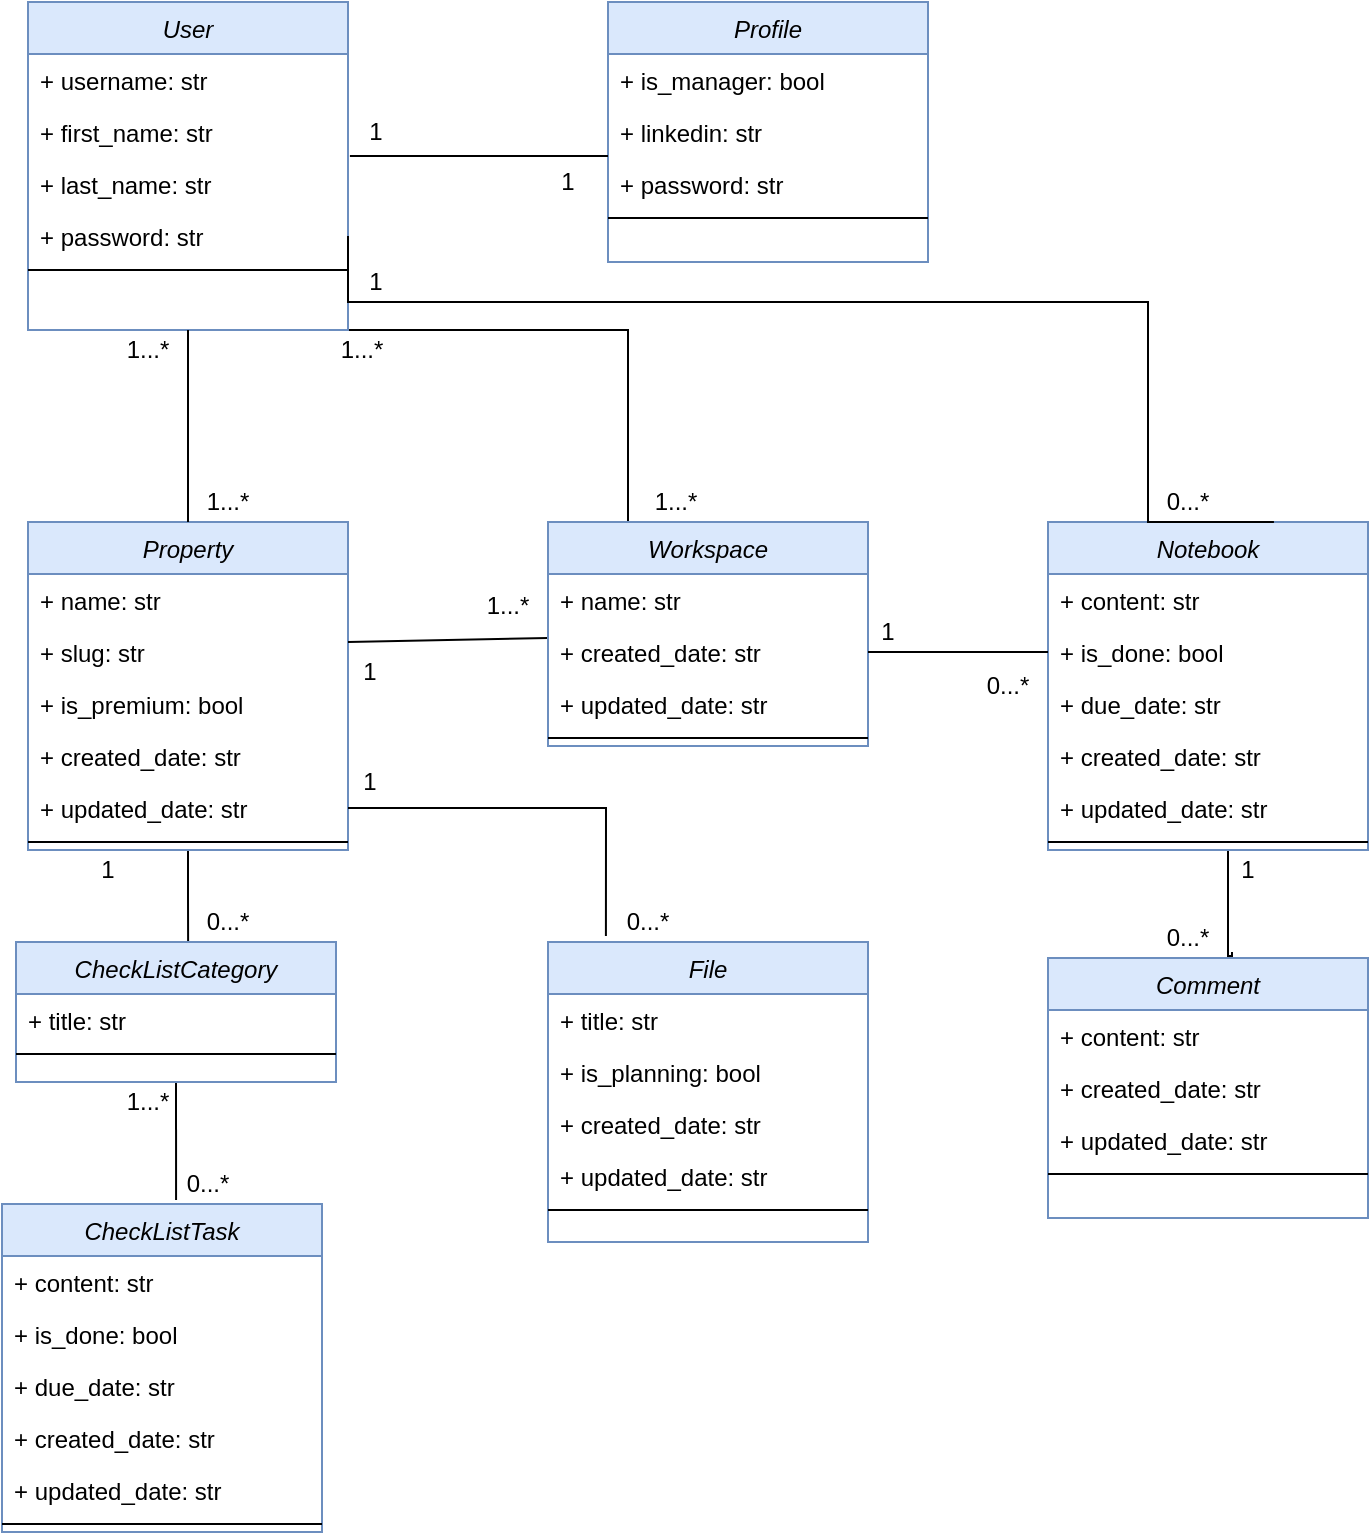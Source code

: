 <mxfile version="13.7.9" type="device"><diagram id="C5RBs43oDa-KdzZeNtuy" name="Page-1"><mxGraphModel dx="1469" dy="672" grid="1" gridSize="10" guides="1" tooltips="1" connect="1" arrows="1" fold="1" page="1" pageScale="1" pageWidth="827" pageHeight="1169" math="0" shadow="0"><root><mxCell id="WIyWlLk6GJQsqaUBKTNV-0"/><mxCell id="WIyWlLk6GJQsqaUBKTNV-1" parent="WIyWlLk6GJQsqaUBKTNV-0"/><mxCell id="NTs9siAENEjtwMD7bF7G-121" style="edgeStyle=orthogonalEdgeStyle;rounded=0;orthogonalLoop=1;jettySize=auto;html=1;exitX=1;exitY=1;exitDx=0;exitDy=0;entryX=0.25;entryY=0;entryDx=0;entryDy=0;endArrow=none;endFill=0;" edge="1" parent="WIyWlLk6GJQsqaUBKTNV-1" source="zkfFHV4jXpPFQw0GAbJ--0" target="NTs9siAENEjtwMD7bF7G-42"><mxGeometry relative="1" as="geometry"><Array as="points"><mxPoint x="370" y="244"/></Array></mxGeometry></mxCell><mxCell id="zkfFHV4jXpPFQw0GAbJ--0" value="User" style="swimlane;fontStyle=2;align=center;verticalAlign=top;childLayout=stackLayout;horizontal=1;startSize=26;horizontalStack=0;resizeParent=1;resizeLast=0;collapsible=1;marginBottom=0;rounded=0;shadow=0;strokeWidth=1;fillColor=#dae8fc;strokeColor=#6c8ebf;" parent="WIyWlLk6GJQsqaUBKTNV-1" vertex="1"><mxGeometry x="70" y="80" width="160" height="164" as="geometry"><mxRectangle x="230" y="140" width="160" height="26" as="alternateBounds"/></mxGeometry></mxCell><mxCell id="NTs9siAENEjtwMD7bF7G-25" value="+ username: str" style="text;align=left;verticalAlign=top;spacingLeft=4;spacingRight=4;overflow=hidden;rotatable=0;points=[[0,0.5],[1,0.5]];portConstraint=eastwest;" vertex="1" parent="zkfFHV4jXpPFQw0GAbJ--0"><mxGeometry y="26" width="160" height="26" as="geometry"/></mxCell><mxCell id="NTs9siAENEjtwMD7bF7G-26" value="+ first_name: str" style="text;align=left;verticalAlign=top;spacingLeft=4;spacingRight=4;overflow=hidden;rotatable=0;points=[[0,0.5],[1,0.5]];portConstraint=eastwest;" vertex="1" parent="zkfFHV4jXpPFQw0GAbJ--0"><mxGeometry y="52" width="160" height="26" as="geometry"/></mxCell><mxCell id="NTs9siAENEjtwMD7bF7G-27" value="+ last_name: str" style="text;align=left;verticalAlign=top;spacingLeft=4;spacingRight=4;overflow=hidden;rotatable=0;points=[[0,0.5],[1,0.5]];portConstraint=eastwest;" vertex="1" parent="zkfFHV4jXpPFQw0GAbJ--0"><mxGeometry y="78" width="160" height="26" as="geometry"/></mxCell><mxCell id="zkfFHV4jXpPFQw0GAbJ--1" value="+ password: str" style="text;align=left;verticalAlign=top;spacingLeft=4;spacingRight=4;overflow=hidden;rotatable=0;points=[[0,0.5],[1,0.5]];portConstraint=eastwest;" parent="zkfFHV4jXpPFQw0GAbJ--0" vertex="1"><mxGeometry y="104" width="160" height="26" as="geometry"/></mxCell><mxCell id="zkfFHV4jXpPFQw0GAbJ--4" value="" style="line;html=1;strokeWidth=1;align=left;verticalAlign=middle;spacingTop=-1;spacingLeft=3;spacingRight=3;rotatable=0;labelPosition=right;points=[];portConstraint=eastwest;" parent="zkfFHV4jXpPFQw0GAbJ--0" vertex="1"><mxGeometry y="130" width="160" height="8" as="geometry"/></mxCell><mxCell id="NTs9siAENEjtwMD7bF7G-28" value="Profile" style="swimlane;fontStyle=2;align=center;verticalAlign=top;childLayout=stackLayout;horizontal=1;startSize=26;horizontalStack=0;resizeParent=1;resizeLast=0;collapsible=1;marginBottom=0;rounded=0;shadow=0;strokeWidth=1;fillColor=#dae8fc;strokeColor=#6c8ebf;" vertex="1" parent="WIyWlLk6GJQsqaUBKTNV-1"><mxGeometry x="360" y="80" width="160" height="130" as="geometry"><mxRectangle x="320" y="80" width="160" height="26" as="alternateBounds"/></mxGeometry></mxCell><mxCell id="NTs9siAENEjtwMD7bF7G-29" value="+ is_manager: bool" style="text;align=left;verticalAlign=top;spacingLeft=4;spacingRight=4;overflow=hidden;rotatable=0;points=[[0,0.5],[1,0.5]];portConstraint=eastwest;" vertex="1" parent="NTs9siAENEjtwMD7bF7G-28"><mxGeometry y="26" width="160" height="26" as="geometry"/></mxCell><mxCell id="NTs9siAENEjtwMD7bF7G-30" value="+ linkedin: str" style="text;align=left;verticalAlign=top;spacingLeft=4;spacingRight=4;overflow=hidden;rotatable=0;points=[[0,0.5],[1,0.5]];portConstraint=eastwest;" vertex="1" parent="NTs9siAENEjtwMD7bF7G-28"><mxGeometry y="52" width="160" height="26" as="geometry"/></mxCell><mxCell id="NTs9siAENEjtwMD7bF7G-32" value="+ password: str" style="text;align=left;verticalAlign=top;spacingLeft=4;spacingRight=4;overflow=hidden;rotatable=0;points=[[0,0.5],[1,0.5]];portConstraint=eastwest;" vertex="1" parent="NTs9siAENEjtwMD7bF7G-28"><mxGeometry y="78" width="160" height="26" as="geometry"/></mxCell><mxCell id="NTs9siAENEjtwMD7bF7G-33" value="" style="line;html=1;strokeWidth=1;align=left;verticalAlign=middle;spacingTop=-1;spacingLeft=3;spacingRight=3;rotatable=0;labelPosition=right;points=[];portConstraint=eastwest;" vertex="1" parent="NTs9siAENEjtwMD7bF7G-28"><mxGeometry y="104" width="160" height="8" as="geometry"/></mxCell><mxCell id="NTs9siAENEjtwMD7bF7G-48" value="" style="endArrow=none;html=1;exitX=1.006;exitY=-0.038;exitDx=0;exitDy=0;exitPerimeter=0;entryX=0;entryY=-0.038;entryDx=0;entryDy=0;entryPerimeter=0;" edge="1" parent="WIyWlLk6GJQsqaUBKTNV-1" source="NTs9siAENEjtwMD7bF7G-27" target="NTs9siAENEjtwMD7bF7G-32"><mxGeometry width="50" height="50" relative="1" as="geometry"><mxPoint x="710" y="480" as="sourcePoint"/><mxPoint x="760" y="430" as="targetPoint"/></mxGeometry></mxCell><mxCell id="NTs9siAENEjtwMD7bF7G-49" value="1" style="text;html=1;strokeColor=none;fillColor=none;align=center;verticalAlign=middle;whiteSpace=wrap;rounded=0;" vertex="1" parent="WIyWlLk6GJQsqaUBKTNV-1"><mxGeometry x="320" y="160" width="40" height="20" as="geometry"/></mxCell><mxCell id="NTs9siAENEjtwMD7bF7G-50" value="1" style="text;html=1;strokeColor=none;fillColor=none;align=center;verticalAlign=middle;whiteSpace=wrap;rounded=0;" vertex="1" parent="WIyWlLk6GJQsqaUBKTNV-1"><mxGeometry x="224" y="135" width="40" height="20" as="geometry"/></mxCell><mxCell id="NTs9siAENEjtwMD7bF7G-107" style="edgeStyle=orthogonalEdgeStyle;rounded=0;orthogonalLoop=1;jettySize=auto;html=1;exitX=0.5;exitY=1;exitDx=0;exitDy=0;entryX=0.538;entryY=0.143;entryDx=0;entryDy=0;entryPerimeter=0;endArrow=none;endFill=0;" edge="1" parent="WIyWlLk6GJQsqaUBKTNV-1" source="NTs9siAENEjtwMD7bF7G-35" target="NTs9siAENEjtwMD7bF7G-90"><mxGeometry relative="1" as="geometry"/></mxCell><mxCell id="NTs9siAENEjtwMD7bF7G-35" value="Property" style="swimlane;fontStyle=2;align=center;verticalAlign=top;childLayout=stackLayout;horizontal=1;startSize=26;horizontalStack=0;resizeParent=1;resizeLast=0;collapsible=1;marginBottom=0;rounded=0;shadow=0;strokeWidth=1;fillColor=#dae8fc;strokeColor=#6c8ebf;" vertex="1" parent="WIyWlLk6GJQsqaUBKTNV-1"><mxGeometry x="70" y="340" width="160" height="164" as="geometry"><mxRectangle x="230" y="140" width="160" height="26" as="alternateBounds"/></mxGeometry></mxCell><mxCell id="NTs9siAENEjtwMD7bF7G-36" value="+ name: str" style="text;align=left;verticalAlign=top;spacingLeft=4;spacingRight=4;overflow=hidden;rotatable=0;points=[[0,0.5],[1,0.5]];portConstraint=eastwest;" vertex="1" parent="NTs9siAENEjtwMD7bF7G-35"><mxGeometry y="26" width="160" height="26" as="geometry"/></mxCell><mxCell id="NTs9siAENEjtwMD7bF7G-37" value="+ slug: str" style="text;align=left;verticalAlign=top;spacingLeft=4;spacingRight=4;overflow=hidden;rotatable=0;points=[[0,0.5],[1,0.5]];portConstraint=eastwest;" vertex="1" parent="NTs9siAENEjtwMD7bF7G-35"><mxGeometry y="52" width="160" height="26" as="geometry"/></mxCell><mxCell id="NTs9siAENEjtwMD7bF7G-38" value="+ is_premium: bool" style="text;align=left;verticalAlign=top;spacingLeft=4;spacingRight=4;overflow=hidden;rotatable=0;points=[[0,0.5],[1,0.5]];portConstraint=eastwest;" vertex="1" parent="NTs9siAENEjtwMD7bF7G-35"><mxGeometry y="78" width="160" height="26" as="geometry"/></mxCell><mxCell id="NTs9siAENEjtwMD7bF7G-66" value="+ created_date: str" style="text;align=left;verticalAlign=top;spacingLeft=4;spacingRight=4;overflow=hidden;rotatable=0;points=[[0,0.5],[1,0.5]];portConstraint=eastwest;" vertex="1" parent="NTs9siAENEjtwMD7bF7G-35"><mxGeometry y="104" width="160" height="26" as="geometry"/></mxCell><mxCell id="NTs9siAENEjtwMD7bF7G-65" value="+ updated_date: str" style="text;align=left;verticalAlign=top;spacingLeft=4;spacingRight=4;overflow=hidden;rotatable=0;points=[[0,0.5],[1,0.5]];portConstraint=eastwest;" vertex="1" parent="NTs9siAENEjtwMD7bF7G-35"><mxGeometry y="130" width="160" height="26" as="geometry"/></mxCell><mxCell id="NTs9siAENEjtwMD7bF7G-40" value="" style="line;html=1;strokeWidth=1;align=left;verticalAlign=middle;spacingTop=-1;spacingLeft=3;spacingRight=3;rotatable=0;labelPosition=right;points=[];portConstraint=eastwest;" vertex="1" parent="NTs9siAENEjtwMD7bF7G-35"><mxGeometry y="156" width="160" height="8" as="geometry"/></mxCell><mxCell id="NTs9siAENEjtwMD7bF7G-51" value="" style="endArrow=none;html=1;exitX=0.5;exitY=1;exitDx=0;exitDy=0;entryX=0.5;entryY=0;entryDx=0;entryDy=0;" edge="1" parent="WIyWlLk6GJQsqaUBKTNV-1" source="zkfFHV4jXpPFQw0GAbJ--0" target="NTs9siAENEjtwMD7bF7G-35"><mxGeometry width="50" height="50" relative="1" as="geometry"><mxPoint x="240.96" y="167.012" as="sourcePoint"/><mxPoint x="370" y="167.012" as="targetPoint"/></mxGeometry></mxCell><mxCell id="NTs9siAENEjtwMD7bF7G-52" value="1...*" style="text;html=1;strokeColor=none;fillColor=none;align=center;verticalAlign=middle;whiteSpace=wrap;rounded=0;" vertex="1" parent="WIyWlLk6GJQsqaUBKTNV-1"><mxGeometry x="150" y="320" width="40" height="20" as="geometry"/></mxCell><mxCell id="NTs9siAENEjtwMD7bF7G-53" value="1...*" style="text;html=1;strokeColor=none;fillColor=none;align=center;verticalAlign=middle;whiteSpace=wrap;rounded=0;" vertex="1" parent="WIyWlLk6GJQsqaUBKTNV-1"><mxGeometry x="110" y="244" width="40" height="20" as="geometry"/></mxCell><mxCell id="NTs9siAENEjtwMD7bF7G-54" value="" style="endArrow=none;html=1;exitX=1.006;exitY=-0.038;exitDx=0;exitDy=0;exitPerimeter=0;entryX=0;entryY=0.231;entryDx=0;entryDy=0;entryPerimeter=0;" edge="1" parent="WIyWlLk6GJQsqaUBKTNV-1" target="NTs9siAENEjtwMD7bF7G-67"><mxGeometry width="50" height="50" relative="1" as="geometry"><mxPoint x="230.0" y="400.002" as="sourcePoint"/><mxPoint x="360" y="400" as="targetPoint"/></mxGeometry></mxCell><mxCell id="NTs9siAENEjtwMD7bF7G-55" value="1...*" style="text;html=1;strokeColor=none;fillColor=none;align=center;verticalAlign=middle;whiteSpace=wrap;rounded=0;" vertex="1" parent="WIyWlLk6GJQsqaUBKTNV-1"><mxGeometry x="290" y="372" width="40" height="20" as="geometry"/></mxCell><mxCell id="NTs9siAENEjtwMD7bF7G-56" value="1" style="text;html=1;strokeColor=none;fillColor=none;align=center;verticalAlign=middle;whiteSpace=wrap;rounded=0;" vertex="1" parent="WIyWlLk6GJQsqaUBKTNV-1"><mxGeometry x="221" y="405" width="40" height="20" as="geometry"/></mxCell><mxCell id="NTs9siAENEjtwMD7bF7G-42" value="Workspace" style="swimlane;fontStyle=2;align=center;verticalAlign=top;childLayout=stackLayout;horizontal=1;startSize=26;horizontalStack=0;resizeParent=1;resizeLast=0;collapsible=1;marginBottom=0;rounded=0;shadow=0;strokeWidth=1;fillColor=#dae8fc;strokeColor=#6c8ebf;" vertex="1" parent="WIyWlLk6GJQsqaUBKTNV-1"><mxGeometry x="330" y="340" width="160" height="112" as="geometry"><mxRectangle x="230" y="140" width="160" height="26" as="alternateBounds"/></mxGeometry></mxCell><mxCell id="NTs9siAENEjtwMD7bF7G-43" value="+ name: str" style="text;align=left;verticalAlign=top;spacingLeft=4;spacingRight=4;overflow=hidden;rotatable=0;points=[[0,0.5],[1,0.5]];portConstraint=eastwest;" vertex="1" parent="NTs9siAENEjtwMD7bF7G-42"><mxGeometry y="26" width="160" height="26" as="geometry"/></mxCell><mxCell id="NTs9siAENEjtwMD7bF7G-67" value="+ created_date: str" style="text;align=left;verticalAlign=top;spacingLeft=4;spacingRight=4;overflow=hidden;rotatable=0;points=[[0,0.5],[1,0.5]];portConstraint=eastwest;" vertex="1" parent="NTs9siAENEjtwMD7bF7G-42"><mxGeometry y="52" width="160" height="26" as="geometry"/></mxCell><mxCell id="NTs9siAENEjtwMD7bF7G-68" value="+ updated_date: str" style="text;align=left;verticalAlign=top;spacingLeft=4;spacingRight=4;overflow=hidden;rotatable=0;points=[[0,0.5],[1,0.5]];portConstraint=eastwest;" vertex="1" parent="NTs9siAENEjtwMD7bF7G-42"><mxGeometry y="78" width="160" height="26" as="geometry"/></mxCell><mxCell id="NTs9siAENEjtwMD7bF7G-47" value="" style="line;html=1;strokeWidth=1;align=left;verticalAlign=middle;spacingTop=-1;spacingLeft=3;spacingRight=3;rotatable=0;labelPosition=right;points=[];portConstraint=eastwest;" vertex="1" parent="NTs9siAENEjtwMD7bF7G-42"><mxGeometry y="104" width="160" height="8" as="geometry"/></mxCell><mxCell id="NTs9siAENEjtwMD7bF7G-98" style="edgeStyle=orthogonalEdgeStyle;rounded=0;orthogonalLoop=1;jettySize=auto;html=1;exitX=0.5;exitY=1;exitDx=0;exitDy=0;entryX=0.575;entryY=-0.023;entryDx=0;entryDy=0;endArrow=none;endFill=0;entryPerimeter=0;" edge="1" parent="WIyWlLk6GJQsqaUBKTNV-1" target="NTs9siAENEjtwMD7bF7G-76"><mxGeometry relative="1" as="geometry"><mxPoint x="670" y="504" as="sourcePoint"/><mxPoint x="670" y="550" as="targetPoint"/><Array as="points"><mxPoint x="670" y="557"/></Array></mxGeometry></mxCell><mxCell id="NTs9siAENEjtwMD7bF7G-57" value="Notebook" style="swimlane;fontStyle=2;align=center;verticalAlign=top;childLayout=stackLayout;horizontal=1;startSize=26;horizontalStack=0;resizeParent=1;resizeLast=0;collapsible=1;marginBottom=0;rounded=0;shadow=0;strokeWidth=1;fillColor=#dae8fc;strokeColor=#6c8ebf;" vertex="1" parent="WIyWlLk6GJQsqaUBKTNV-1"><mxGeometry x="580" y="340" width="160" height="164" as="geometry"><mxRectangle x="230" y="140" width="160" height="26" as="alternateBounds"/></mxGeometry></mxCell><mxCell id="NTs9siAENEjtwMD7bF7G-58" value="+ content: str" style="text;align=left;verticalAlign=top;spacingLeft=4;spacingRight=4;overflow=hidden;rotatable=0;points=[[0,0.5],[1,0.5]];portConstraint=eastwest;" vertex="1" parent="NTs9siAENEjtwMD7bF7G-57"><mxGeometry y="26" width="160" height="26" as="geometry"/></mxCell><mxCell id="NTs9siAENEjtwMD7bF7G-64" value="+ is_done: bool" style="text;align=left;verticalAlign=top;spacingLeft=4;spacingRight=4;overflow=hidden;rotatable=0;points=[[0,0.5],[1,0.5]];portConstraint=eastwest;" vertex="1" parent="NTs9siAENEjtwMD7bF7G-57"><mxGeometry y="52" width="160" height="26" as="geometry"/></mxCell><mxCell id="NTs9siAENEjtwMD7bF7G-75" value="+ due_date: str" style="text;align=left;verticalAlign=top;spacingLeft=4;spacingRight=4;overflow=hidden;rotatable=0;points=[[0,0.5],[1,0.5]];portConstraint=eastwest;" vertex="1" parent="NTs9siAENEjtwMD7bF7G-57"><mxGeometry y="78" width="160" height="26" as="geometry"/></mxCell><mxCell id="NTs9siAENEjtwMD7bF7G-69" value="+ created_date: str" style="text;align=left;verticalAlign=top;spacingLeft=4;spacingRight=4;overflow=hidden;rotatable=0;points=[[0,0.5],[1,0.5]];portConstraint=eastwest;" vertex="1" parent="NTs9siAENEjtwMD7bF7G-57"><mxGeometry y="104" width="160" height="26" as="geometry"/></mxCell><mxCell id="NTs9siAENEjtwMD7bF7G-70" value="+ updated_date: str" style="text;align=left;verticalAlign=top;spacingLeft=4;spacingRight=4;overflow=hidden;rotatable=0;points=[[0,0.5],[1,0.5]];portConstraint=eastwest;" vertex="1" parent="NTs9siAENEjtwMD7bF7G-57"><mxGeometry y="130" width="160" height="26" as="geometry"/></mxCell><mxCell id="NTs9siAENEjtwMD7bF7G-59" value="" style="line;html=1;strokeWidth=1;align=left;verticalAlign=middle;spacingTop=-1;spacingLeft=3;spacingRight=3;rotatable=0;labelPosition=right;points=[];portConstraint=eastwest;" vertex="1" parent="NTs9siAENEjtwMD7bF7G-57"><mxGeometry y="156" width="160" height="8" as="geometry"/></mxCell><mxCell id="NTs9siAENEjtwMD7bF7G-76" value="Comment" style="swimlane;fontStyle=2;align=center;verticalAlign=top;childLayout=stackLayout;horizontal=1;startSize=26;horizontalStack=0;resizeParent=1;resizeLast=0;collapsible=1;marginBottom=0;rounded=0;shadow=0;strokeWidth=1;fillColor=#dae8fc;strokeColor=#6c8ebf;" vertex="1" parent="WIyWlLk6GJQsqaUBKTNV-1"><mxGeometry x="580" y="558" width="160" height="130" as="geometry"><mxRectangle x="230" y="140" width="160" height="26" as="alternateBounds"/></mxGeometry></mxCell><mxCell id="NTs9siAENEjtwMD7bF7G-77" value="+ content: str" style="text;align=left;verticalAlign=top;spacingLeft=4;spacingRight=4;overflow=hidden;rotatable=0;points=[[0,0.5],[1,0.5]];portConstraint=eastwest;" vertex="1" parent="NTs9siAENEjtwMD7bF7G-76"><mxGeometry y="26" width="160" height="26" as="geometry"/></mxCell><mxCell id="NTs9siAENEjtwMD7bF7G-80" value="+ created_date: str" style="text;align=left;verticalAlign=top;spacingLeft=4;spacingRight=4;overflow=hidden;rotatable=0;points=[[0,0.5],[1,0.5]];portConstraint=eastwest;" vertex="1" parent="NTs9siAENEjtwMD7bF7G-76"><mxGeometry y="52" width="160" height="26" as="geometry"/></mxCell><mxCell id="NTs9siAENEjtwMD7bF7G-81" value="+ updated_date: str" style="text;align=left;verticalAlign=top;spacingLeft=4;spacingRight=4;overflow=hidden;rotatable=0;points=[[0,0.5],[1,0.5]];portConstraint=eastwest;" vertex="1" parent="NTs9siAENEjtwMD7bF7G-76"><mxGeometry y="78" width="160" height="26" as="geometry"/></mxCell><mxCell id="NTs9siAENEjtwMD7bF7G-82" value="" style="line;html=1;strokeWidth=1;align=left;verticalAlign=middle;spacingTop=-1;spacingLeft=3;spacingRight=3;rotatable=0;labelPosition=right;points=[];portConstraint=eastwest;" vertex="1" parent="NTs9siAENEjtwMD7bF7G-76"><mxGeometry y="104" width="160" height="8" as="geometry"/></mxCell><mxCell id="NTs9siAENEjtwMD7bF7G-99" style="edgeStyle=orthogonalEdgeStyle;rounded=0;orthogonalLoop=1;jettySize=auto;html=1;exitX=1;exitY=0.5;exitDx=0;exitDy=0;entryX=0;entryY=0.5;entryDx=0;entryDy=0;endArrow=none;endFill=0;" edge="1" parent="WIyWlLk6GJQsqaUBKTNV-1" source="NTs9siAENEjtwMD7bF7G-67" target="NTs9siAENEjtwMD7bF7G-64"><mxGeometry relative="1" as="geometry"/></mxCell><mxCell id="NTs9siAENEjtwMD7bF7G-108" style="edgeStyle=orthogonalEdgeStyle;rounded=0;orthogonalLoop=1;jettySize=auto;html=1;exitX=0.5;exitY=1;exitDx=0;exitDy=0;entryX=0.544;entryY=-0.012;entryDx=0;entryDy=0;entryPerimeter=0;endArrow=none;endFill=0;" edge="1" parent="WIyWlLk6GJQsqaUBKTNV-1" source="NTs9siAENEjtwMD7bF7G-90" target="NTs9siAENEjtwMD7bF7G-83"><mxGeometry relative="1" as="geometry"/></mxCell><mxCell id="NTs9siAENEjtwMD7bF7G-90" value="CheckListCategory" style="swimlane;fontStyle=2;align=center;verticalAlign=top;childLayout=stackLayout;horizontal=1;startSize=26;horizontalStack=0;resizeParent=1;resizeLast=0;collapsible=1;marginBottom=0;rounded=0;shadow=0;strokeWidth=1;fillColor=#dae8fc;strokeColor=#6c8ebf;" vertex="1" parent="WIyWlLk6GJQsqaUBKTNV-1"><mxGeometry x="64" y="550" width="160" height="70" as="geometry"><mxRectangle x="230" y="140" width="160" height="26" as="alternateBounds"/></mxGeometry></mxCell><mxCell id="NTs9siAENEjtwMD7bF7G-91" value="+ title: str" style="text;align=left;verticalAlign=top;spacingLeft=4;spacingRight=4;overflow=hidden;rotatable=0;points=[[0,0.5],[1,0.5]];portConstraint=eastwest;" vertex="1" parent="NTs9siAENEjtwMD7bF7G-90"><mxGeometry y="26" width="160" height="26" as="geometry"/></mxCell><mxCell id="NTs9siAENEjtwMD7bF7G-96" value="" style="line;html=1;strokeWidth=1;align=left;verticalAlign=middle;spacingTop=-1;spacingLeft=3;spacingRight=3;rotatable=0;labelPosition=right;points=[];portConstraint=eastwest;" vertex="1" parent="NTs9siAENEjtwMD7bF7G-90"><mxGeometry y="52" width="160" height="8" as="geometry"/></mxCell><mxCell id="NTs9siAENEjtwMD7bF7G-100" value="File" style="swimlane;fontStyle=2;align=center;verticalAlign=top;childLayout=stackLayout;horizontal=1;startSize=26;horizontalStack=0;resizeParent=1;resizeLast=0;collapsible=1;marginBottom=0;rounded=0;shadow=0;strokeWidth=1;fillColor=#dae8fc;strokeColor=#6c8ebf;" vertex="1" parent="WIyWlLk6GJQsqaUBKTNV-1"><mxGeometry x="330" y="550" width="160" height="150" as="geometry"><mxRectangle x="230" y="140" width="160" height="26" as="alternateBounds"/></mxGeometry></mxCell><mxCell id="NTs9siAENEjtwMD7bF7G-101" value="+ title: str" style="text;align=left;verticalAlign=top;spacingLeft=4;spacingRight=4;overflow=hidden;rotatable=0;points=[[0,0.5],[1,0.5]];portConstraint=eastwest;" vertex="1" parent="NTs9siAENEjtwMD7bF7G-100"><mxGeometry y="26" width="160" height="26" as="geometry"/></mxCell><mxCell id="NTs9siAENEjtwMD7bF7G-102" value="+ is_planning: bool" style="text;align=left;verticalAlign=top;spacingLeft=4;spacingRight=4;overflow=hidden;rotatable=0;points=[[0,0.5],[1,0.5]];portConstraint=eastwest;" vertex="1" parent="NTs9siAENEjtwMD7bF7G-100"><mxGeometry y="52" width="160" height="26" as="geometry"/></mxCell><mxCell id="NTs9siAENEjtwMD7bF7G-104" value="+ created_date: str" style="text;align=left;verticalAlign=top;spacingLeft=4;spacingRight=4;overflow=hidden;rotatable=0;points=[[0,0.5],[1,0.5]];portConstraint=eastwest;" vertex="1" parent="NTs9siAENEjtwMD7bF7G-100"><mxGeometry y="78" width="160" height="26" as="geometry"/></mxCell><mxCell id="NTs9siAENEjtwMD7bF7G-105" value="+ updated_date: str" style="text;align=left;verticalAlign=top;spacingLeft=4;spacingRight=4;overflow=hidden;rotatable=0;points=[[0,0.5],[1,0.5]];portConstraint=eastwest;" vertex="1" parent="NTs9siAENEjtwMD7bF7G-100"><mxGeometry y="104" width="160" height="26" as="geometry"/></mxCell><mxCell id="NTs9siAENEjtwMD7bF7G-106" value="" style="line;html=1;strokeWidth=1;align=left;verticalAlign=middle;spacingTop=-1;spacingLeft=3;spacingRight=3;rotatable=0;labelPosition=right;points=[];portConstraint=eastwest;" vertex="1" parent="NTs9siAENEjtwMD7bF7G-100"><mxGeometry y="130" width="160" height="8" as="geometry"/></mxCell><mxCell id="NTs9siAENEjtwMD7bF7G-83" value="CheckListTask" style="swimlane;fontStyle=2;align=center;verticalAlign=top;childLayout=stackLayout;horizontal=1;startSize=26;horizontalStack=0;resizeParent=1;resizeLast=0;collapsible=1;marginBottom=0;rounded=0;shadow=0;strokeWidth=1;fillColor=#dae8fc;strokeColor=#6c8ebf;" vertex="1" parent="WIyWlLk6GJQsqaUBKTNV-1"><mxGeometry x="57" y="681" width="160" height="164" as="geometry"><mxRectangle x="230" y="140" width="160" height="26" as="alternateBounds"/></mxGeometry></mxCell><mxCell id="NTs9siAENEjtwMD7bF7G-84" value="+ content: str" style="text;align=left;verticalAlign=top;spacingLeft=4;spacingRight=4;overflow=hidden;rotatable=0;points=[[0,0.5],[1,0.5]];portConstraint=eastwest;" vertex="1" parent="NTs9siAENEjtwMD7bF7G-83"><mxGeometry y="26" width="160" height="26" as="geometry"/></mxCell><mxCell id="NTs9siAENEjtwMD7bF7G-85" value="+ is_done: bool" style="text;align=left;verticalAlign=top;spacingLeft=4;spacingRight=4;overflow=hidden;rotatable=0;points=[[0,0.5],[1,0.5]];portConstraint=eastwest;" vertex="1" parent="NTs9siAENEjtwMD7bF7G-83"><mxGeometry y="52" width="160" height="26" as="geometry"/></mxCell><mxCell id="NTs9siAENEjtwMD7bF7G-86" value="+ due_date: str" style="text;align=left;verticalAlign=top;spacingLeft=4;spacingRight=4;overflow=hidden;rotatable=0;points=[[0,0.5],[1,0.5]];portConstraint=eastwest;" vertex="1" parent="NTs9siAENEjtwMD7bF7G-83"><mxGeometry y="78" width="160" height="26" as="geometry"/></mxCell><mxCell id="NTs9siAENEjtwMD7bF7G-87" value="+ created_date: str" style="text;align=left;verticalAlign=top;spacingLeft=4;spacingRight=4;overflow=hidden;rotatable=0;points=[[0,0.5],[1,0.5]];portConstraint=eastwest;" vertex="1" parent="NTs9siAENEjtwMD7bF7G-83"><mxGeometry y="104" width="160" height="26" as="geometry"/></mxCell><mxCell id="NTs9siAENEjtwMD7bF7G-88" value="+ updated_date: str" style="text;align=left;verticalAlign=top;spacingLeft=4;spacingRight=4;overflow=hidden;rotatable=0;points=[[0,0.5],[1,0.5]];portConstraint=eastwest;" vertex="1" parent="NTs9siAENEjtwMD7bF7G-83"><mxGeometry y="130" width="160" height="26" as="geometry"/></mxCell><mxCell id="NTs9siAENEjtwMD7bF7G-89" value="" style="line;html=1;strokeWidth=1;align=left;verticalAlign=middle;spacingTop=-1;spacingLeft=3;spacingRight=3;rotatable=0;labelPosition=right;points=[];portConstraint=eastwest;" vertex="1" parent="NTs9siAENEjtwMD7bF7G-83"><mxGeometry y="156" width="160" height="8" as="geometry"/></mxCell><mxCell id="NTs9siAENEjtwMD7bF7G-109" style="edgeStyle=orthogonalEdgeStyle;rounded=0;orthogonalLoop=1;jettySize=auto;html=1;exitX=1;exitY=0.5;exitDx=0;exitDy=0;entryX=0.181;entryY=-0.02;entryDx=0;entryDy=0;entryPerimeter=0;endArrow=none;endFill=0;" edge="1" parent="WIyWlLk6GJQsqaUBKTNV-1" source="NTs9siAENEjtwMD7bF7G-65" target="NTs9siAENEjtwMD7bF7G-100"><mxGeometry relative="1" as="geometry"/></mxCell><mxCell id="NTs9siAENEjtwMD7bF7G-110" value="0...*" style="text;html=1;strokeColor=none;fillColor=none;align=center;verticalAlign=middle;whiteSpace=wrap;rounded=0;" vertex="1" parent="WIyWlLk6GJQsqaUBKTNV-1"><mxGeometry x="540" y="412" width="40" height="20" as="geometry"/></mxCell><mxCell id="NTs9siAENEjtwMD7bF7G-111" value="1" style="text;html=1;strokeColor=none;fillColor=none;align=center;verticalAlign=middle;whiteSpace=wrap;rounded=0;" vertex="1" parent="WIyWlLk6GJQsqaUBKTNV-1"><mxGeometry x="480" y="385" width="40" height="20" as="geometry"/></mxCell><mxCell id="NTs9siAENEjtwMD7bF7G-112" value="0...*" style="text;html=1;strokeColor=none;fillColor=none;align=center;verticalAlign=middle;whiteSpace=wrap;rounded=0;" vertex="1" parent="WIyWlLk6GJQsqaUBKTNV-1"><mxGeometry x="630" y="538" width="40" height="20" as="geometry"/></mxCell><mxCell id="NTs9siAENEjtwMD7bF7G-113" value="1" style="text;html=1;strokeColor=none;fillColor=none;align=center;verticalAlign=middle;whiteSpace=wrap;rounded=0;" vertex="1" parent="WIyWlLk6GJQsqaUBKTNV-1"><mxGeometry x="660" y="504" width="40" height="20" as="geometry"/></mxCell><mxCell id="NTs9siAENEjtwMD7bF7G-114" value="0...*" style="text;html=1;strokeColor=none;fillColor=none;align=center;verticalAlign=middle;whiteSpace=wrap;rounded=0;" vertex="1" parent="WIyWlLk6GJQsqaUBKTNV-1"><mxGeometry x="150" y="530" width="40" height="20" as="geometry"/></mxCell><mxCell id="NTs9siAENEjtwMD7bF7G-115" value="1" style="text;html=1;strokeColor=none;fillColor=none;align=center;verticalAlign=middle;whiteSpace=wrap;rounded=0;" vertex="1" parent="WIyWlLk6GJQsqaUBKTNV-1"><mxGeometry x="90" y="504" width="40" height="20" as="geometry"/></mxCell><mxCell id="NTs9siAENEjtwMD7bF7G-116" value="1" style="text;html=1;strokeColor=none;fillColor=none;align=center;verticalAlign=middle;whiteSpace=wrap;rounded=0;" vertex="1" parent="WIyWlLk6GJQsqaUBKTNV-1"><mxGeometry x="221" y="460" width="40" height="20" as="geometry"/></mxCell><mxCell id="NTs9siAENEjtwMD7bF7G-117" value="0...*" style="text;html=1;strokeColor=none;fillColor=none;align=center;verticalAlign=middle;whiteSpace=wrap;rounded=0;" vertex="1" parent="WIyWlLk6GJQsqaUBKTNV-1"><mxGeometry x="360" y="530" width="40" height="20" as="geometry"/></mxCell><mxCell id="NTs9siAENEjtwMD7bF7G-118" value="0...*" style="text;html=1;strokeColor=none;fillColor=none;align=center;verticalAlign=middle;whiteSpace=wrap;rounded=0;" vertex="1" parent="WIyWlLk6GJQsqaUBKTNV-1"><mxGeometry x="140" y="661" width="40" height="20" as="geometry"/></mxCell><mxCell id="NTs9siAENEjtwMD7bF7G-119" value="1...*" style="text;html=1;strokeColor=none;fillColor=none;align=center;verticalAlign=middle;whiteSpace=wrap;rounded=0;" vertex="1" parent="WIyWlLk6GJQsqaUBKTNV-1"><mxGeometry x="110" y="620" width="40" height="20" as="geometry"/></mxCell><mxCell id="NTs9siAENEjtwMD7bF7G-120" style="edgeStyle=orthogonalEdgeStyle;rounded=0;orthogonalLoop=1;jettySize=auto;html=1;exitX=1;exitY=0.5;exitDx=0;exitDy=0;entryX=0.706;entryY=0;entryDx=0;entryDy=0;entryPerimeter=0;endArrow=none;endFill=0;" edge="1" parent="WIyWlLk6GJQsqaUBKTNV-1" source="zkfFHV4jXpPFQw0GAbJ--1" target="NTs9siAENEjtwMD7bF7G-57"><mxGeometry relative="1" as="geometry"><Array as="points"><mxPoint x="230" y="230"/><mxPoint x="630" y="230"/><mxPoint x="630" y="340"/></Array></mxGeometry></mxCell><mxCell id="NTs9siAENEjtwMD7bF7G-122" value="1...*" style="text;html=1;strokeColor=none;fillColor=none;align=center;verticalAlign=middle;whiteSpace=wrap;rounded=0;" vertex="1" parent="WIyWlLk6GJQsqaUBKTNV-1"><mxGeometry x="374" y="320" width="40" height="20" as="geometry"/></mxCell><mxCell id="NTs9siAENEjtwMD7bF7G-123" value="1...*" style="text;html=1;strokeColor=none;fillColor=none;align=center;verticalAlign=middle;whiteSpace=wrap;rounded=0;" vertex="1" parent="WIyWlLk6GJQsqaUBKTNV-1"><mxGeometry x="217" y="244" width="40" height="20" as="geometry"/></mxCell><mxCell id="NTs9siAENEjtwMD7bF7G-124" value="0...*" style="text;html=1;strokeColor=none;fillColor=none;align=center;verticalAlign=middle;whiteSpace=wrap;rounded=0;" vertex="1" parent="WIyWlLk6GJQsqaUBKTNV-1"><mxGeometry x="630" y="320" width="40" height="20" as="geometry"/></mxCell><mxCell id="NTs9siAENEjtwMD7bF7G-125" value="1" style="text;html=1;strokeColor=none;fillColor=none;align=center;verticalAlign=middle;whiteSpace=wrap;rounded=0;" vertex="1" parent="WIyWlLk6GJQsqaUBKTNV-1"><mxGeometry x="224" y="210" width="40" height="20" as="geometry"/></mxCell></root></mxGraphModel></diagram></mxfile>